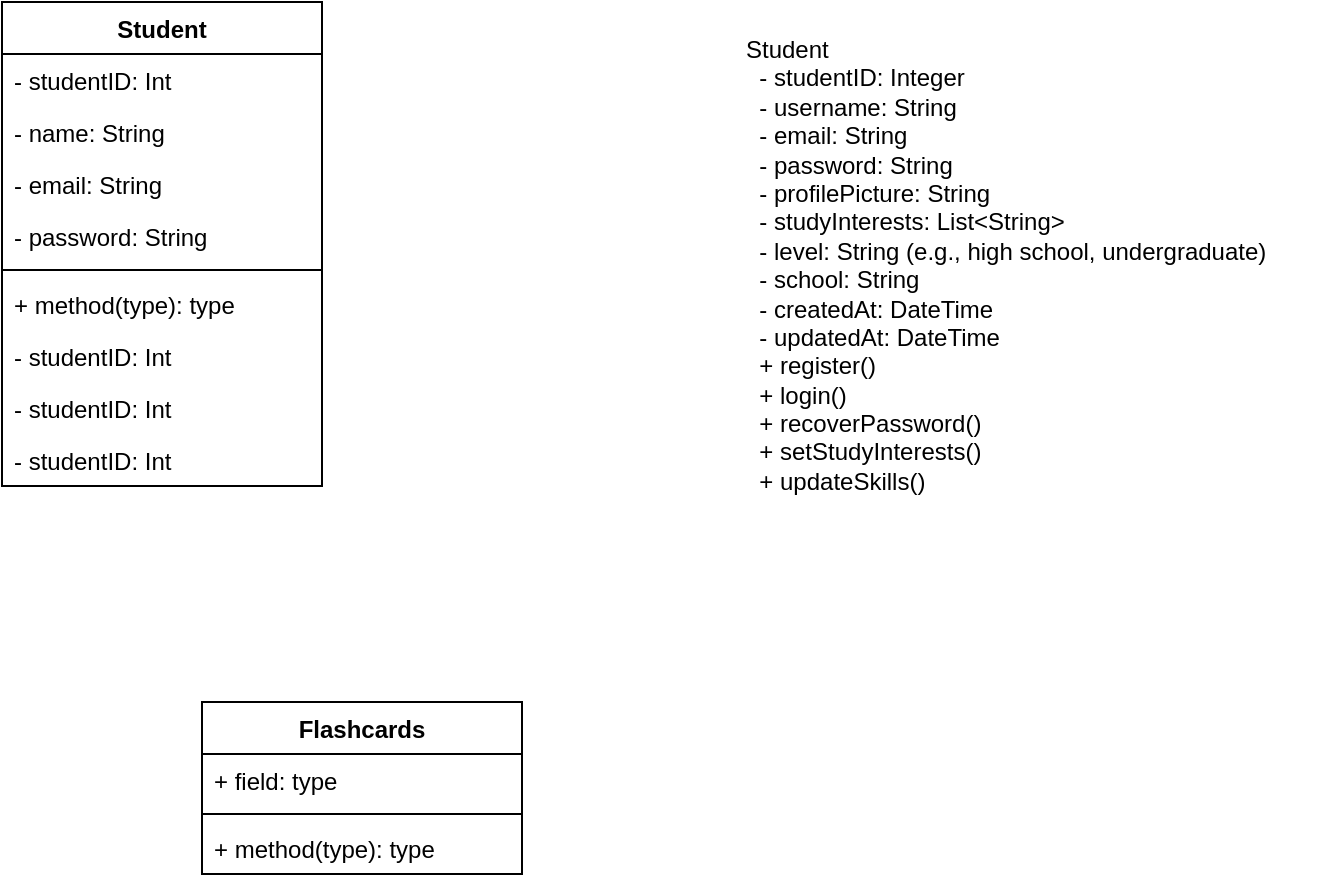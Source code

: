 <mxfile version="24.6.5" type="github">
  <diagram name="Page-1" id="asNL-EBBEeD5k-Nzu0Zw">
    <mxGraphModel dx="1034" dy="459" grid="1" gridSize="10" guides="1" tooltips="1" connect="1" arrows="1" fold="1" page="1" pageScale="1" pageWidth="827" pageHeight="1169" math="0" shadow="0">
      <root>
        <mxCell id="0" />
        <mxCell id="1" parent="0" />
        <mxCell id="3LF1SRSGRzl-hspdko9j-1" value="Student&lt;div&gt;&lt;br&gt;&lt;/div&gt;" style="swimlane;fontStyle=1;align=center;verticalAlign=top;childLayout=stackLayout;horizontal=1;startSize=26;horizontalStack=0;resizeParent=1;resizeParentMax=0;resizeLast=0;collapsible=1;marginBottom=0;whiteSpace=wrap;html=1;" vertex="1" parent="1">
          <mxGeometry x="90" y="30" width="160" height="242" as="geometry" />
        </mxCell>
        <mxCell id="3LF1SRSGRzl-hspdko9j-2" value="- studentID: Int" style="text;strokeColor=none;fillColor=none;align=left;verticalAlign=top;spacingLeft=4;spacingRight=4;overflow=hidden;rotatable=0;points=[[0,0.5],[1,0.5]];portConstraint=eastwest;whiteSpace=wrap;html=1;" vertex="1" parent="3LF1SRSGRzl-hspdko9j-1">
          <mxGeometry y="26" width="160" height="26" as="geometry" />
        </mxCell>
        <mxCell id="3LF1SRSGRzl-hspdko9j-10" value="- name: String" style="text;strokeColor=none;fillColor=none;align=left;verticalAlign=top;spacingLeft=4;spacingRight=4;overflow=hidden;rotatable=0;points=[[0,0.5],[1,0.5]];portConstraint=eastwest;whiteSpace=wrap;html=1;" vertex="1" parent="3LF1SRSGRzl-hspdko9j-1">
          <mxGeometry y="52" width="160" height="26" as="geometry" />
        </mxCell>
        <mxCell id="3LF1SRSGRzl-hspdko9j-11" value="- email: String" style="text;strokeColor=none;fillColor=none;align=left;verticalAlign=top;spacingLeft=4;spacingRight=4;overflow=hidden;rotatable=0;points=[[0,0.5],[1,0.5]];portConstraint=eastwest;whiteSpace=wrap;html=1;" vertex="1" parent="3LF1SRSGRzl-hspdko9j-1">
          <mxGeometry y="78" width="160" height="26" as="geometry" />
        </mxCell>
        <mxCell id="3LF1SRSGRzl-hspdko9j-12" value="- password: String" style="text;strokeColor=none;fillColor=none;align=left;verticalAlign=top;spacingLeft=4;spacingRight=4;overflow=hidden;rotatable=0;points=[[0,0.5],[1,0.5]];portConstraint=eastwest;whiteSpace=wrap;html=1;" vertex="1" parent="3LF1SRSGRzl-hspdko9j-1">
          <mxGeometry y="104" width="160" height="26" as="geometry" />
        </mxCell>
        <mxCell id="3LF1SRSGRzl-hspdko9j-3" value="" style="line;strokeWidth=1;fillColor=none;align=left;verticalAlign=middle;spacingTop=-1;spacingLeft=3;spacingRight=3;rotatable=0;labelPosition=right;points=[];portConstraint=eastwest;strokeColor=inherit;" vertex="1" parent="3LF1SRSGRzl-hspdko9j-1">
          <mxGeometry y="130" width="160" height="8" as="geometry" />
        </mxCell>
        <mxCell id="3LF1SRSGRzl-hspdko9j-4" value="+ method(type): type" style="text;strokeColor=none;fillColor=none;align=left;verticalAlign=top;spacingLeft=4;spacingRight=4;overflow=hidden;rotatable=0;points=[[0,0.5],[1,0.5]];portConstraint=eastwest;whiteSpace=wrap;html=1;" vertex="1" parent="3LF1SRSGRzl-hspdko9j-1">
          <mxGeometry y="138" width="160" height="26" as="geometry" />
        </mxCell>
        <mxCell id="3LF1SRSGRzl-hspdko9j-20" value="- studentID: Int" style="text;strokeColor=none;fillColor=none;align=left;verticalAlign=top;spacingLeft=4;spacingRight=4;overflow=hidden;rotatable=0;points=[[0,0.5],[1,0.5]];portConstraint=eastwest;whiteSpace=wrap;html=1;" vertex="1" parent="3LF1SRSGRzl-hspdko9j-1">
          <mxGeometry y="164" width="160" height="26" as="geometry" />
        </mxCell>
        <mxCell id="3LF1SRSGRzl-hspdko9j-21" value="- studentID: Int" style="text;strokeColor=none;fillColor=none;align=left;verticalAlign=top;spacingLeft=4;spacingRight=4;overflow=hidden;rotatable=0;points=[[0,0.5],[1,0.5]];portConstraint=eastwest;whiteSpace=wrap;html=1;" vertex="1" parent="3LF1SRSGRzl-hspdko9j-1">
          <mxGeometry y="190" width="160" height="26" as="geometry" />
        </mxCell>
        <mxCell id="3LF1SRSGRzl-hspdko9j-22" value="- studentID: Int" style="text;strokeColor=none;fillColor=none;align=left;verticalAlign=top;spacingLeft=4;spacingRight=4;overflow=hidden;rotatable=0;points=[[0,0.5],[1,0.5]];portConstraint=eastwest;whiteSpace=wrap;html=1;" vertex="1" parent="3LF1SRSGRzl-hspdko9j-1">
          <mxGeometry y="216" width="160" height="26" as="geometry" />
        </mxCell>
        <mxCell id="3LF1SRSGRzl-hspdko9j-5" value="Flashcards&lt;div&gt;&lt;br&gt;&lt;/div&gt;" style="swimlane;fontStyle=1;align=center;verticalAlign=top;childLayout=stackLayout;horizontal=1;startSize=26;horizontalStack=0;resizeParent=1;resizeParentMax=0;resizeLast=0;collapsible=1;marginBottom=0;whiteSpace=wrap;html=1;" vertex="1" parent="1">
          <mxGeometry x="190" y="380" width="160" height="86" as="geometry" />
        </mxCell>
        <mxCell id="3LF1SRSGRzl-hspdko9j-6" value="+ field: type" style="text;strokeColor=none;fillColor=none;align=left;verticalAlign=top;spacingLeft=4;spacingRight=4;overflow=hidden;rotatable=0;points=[[0,0.5],[1,0.5]];portConstraint=eastwest;whiteSpace=wrap;html=1;" vertex="1" parent="3LF1SRSGRzl-hspdko9j-5">
          <mxGeometry y="26" width="160" height="26" as="geometry" />
        </mxCell>
        <mxCell id="3LF1SRSGRzl-hspdko9j-7" value="" style="line;strokeWidth=1;fillColor=none;align=left;verticalAlign=middle;spacingTop=-1;spacingLeft=3;spacingRight=3;rotatable=0;labelPosition=right;points=[];portConstraint=eastwest;strokeColor=inherit;" vertex="1" parent="3LF1SRSGRzl-hspdko9j-5">
          <mxGeometry y="52" width="160" height="8" as="geometry" />
        </mxCell>
        <mxCell id="3LF1SRSGRzl-hspdko9j-8" value="+ method(type): type" style="text;strokeColor=none;fillColor=none;align=left;verticalAlign=top;spacingLeft=4;spacingRight=4;overflow=hidden;rotatable=0;points=[[0,0.5],[1,0.5]];portConstraint=eastwest;whiteSpace=wrap;html=1;" vertex="1" parent="3LF1SRSGRzl-hspdko9j-5">
          <mxGeometry y="60" width="160" height="26" as="geometry" />
        </mxCell>
        <mxCell id="3LF1SRSGRzl-hspdko9j-9" value="Student&#xa;  - studentID: Integer&#xa;  - username: String&#xa;  - email: String&#xa;  - password: String&#xa;  - profilePicture: String&#xa;  - studyInterests: List&lt;String&gt;&#xa;  - level: String (e.g., high school, undergraduate)&#xa;  - school: String&#xa;  - createdAt: DateTime&#xa;  - updatedAt: DateTime&#xa;  + register()&#xa;  + login()&#xa;  + recoverPassword()&#xa;  + setStudyInterests()&#xa;  + updateSkills()" style="text;whiteSpace=wrap;" vertex="1" parent="1">
          <mxGeometry x="460" y="40" width="290" height="250" as="geometry" />
        </mxCell>
      </root>
    </mxGraphModel>
  </diagram>
</mxfile>
